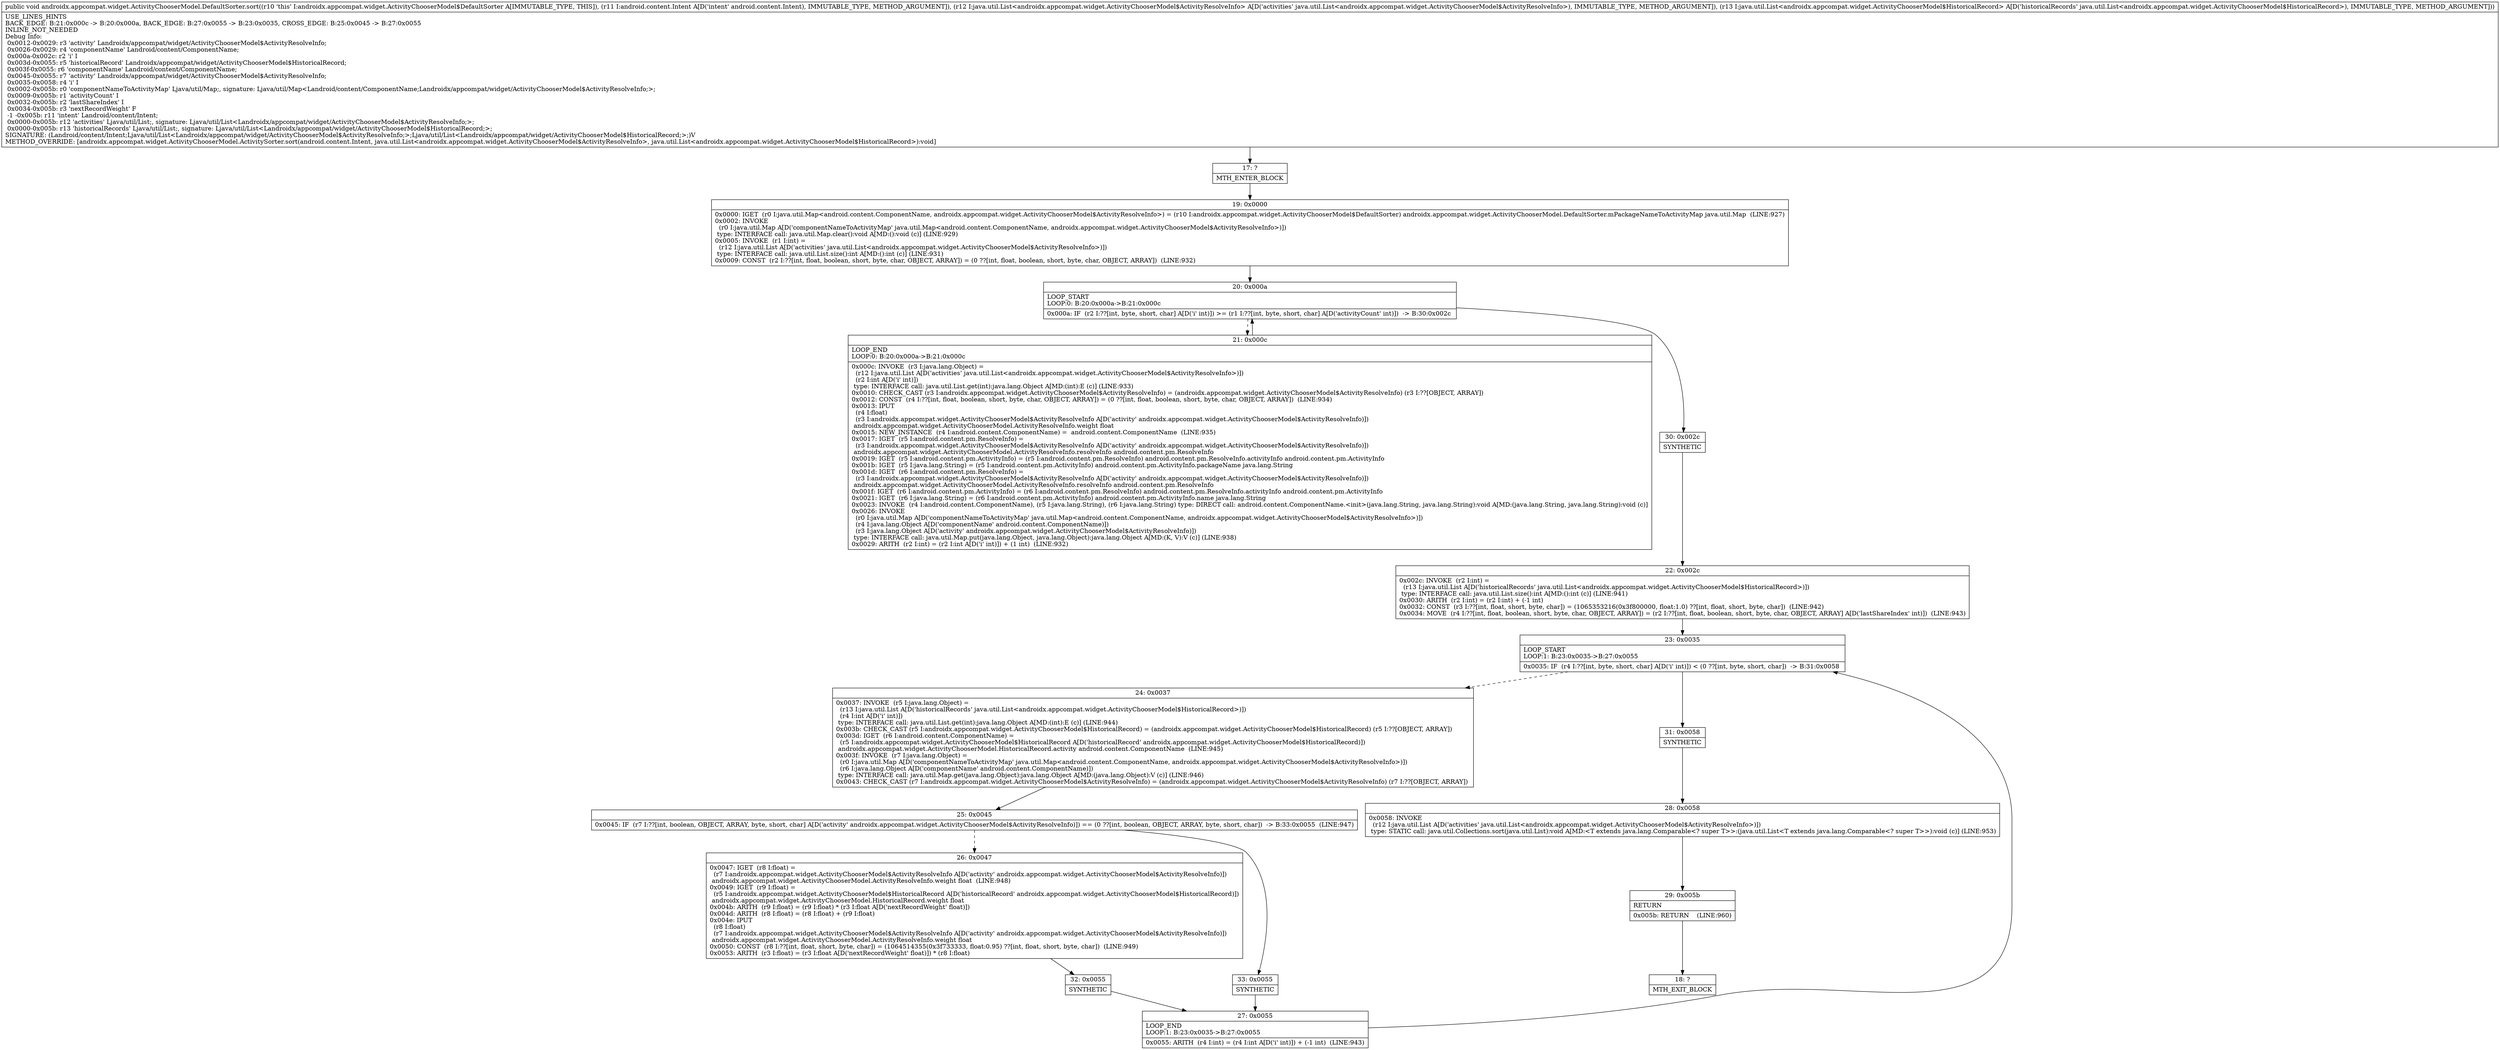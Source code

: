 digraph "CFG forandroidx.appcompat.widget.ActivityChooserModel.DefaultSorter.sort(Landroid\/content\/Intent;Ljava\/util\/List;Ljava\/util\/List;)V" {
Node_17 [shape=record,label="{17\:\ ?|MTH_ENTER_BLOCK\l}"];
Node_19 [shape=record,label="{19\:\ 0x0000|0x0000: IGET  (r0 I:java.util.Map\<android.content.ComponentName, androidx.appcompat.widget.ActivityChooserModel$ActivityResolveInfo\>) = (r10 I:androidx.appcompat.widget.ActivityChooserModel$DefaultSorter) androidx.appcompat.widget.ActivityChooserModel.DefaultSorter.mPackageNameToActivityMap java.util.Map  (LINE:927)\l0x0002: INVOKE  \l  (r0 I:java.util.Map A[D('componentNameToActivityMap' java.util.Map\<android.content.ComponentName, androidx.appcompat.widget.ActivityChooserModel$ActivityResolveInfo\>)])\l type: INTERFACE call: java.util.Map.clear():void A[MD:():void (c)] (LINE:929)\l0x0005: INVOKE  (r1 I:int) = \l  (r12 I:java.util.List A[D('activities' java.util.List\<androidx.appcompat.widget.ActivityChooserModel$ActivityResolveInfo\>)])\l type: INTERFACE call: java.util.List.size():int A[MD:():int (c)] (LINE:931)\l0x0009: CONST  (r2 I:??[int, float, boolean, short, byte, char, OBJECT, ARRAY]) = (0 ??[int, float, boolean, short, byte, char, OBJECT, ARRAY])  (LINE:932)\l}"];
Node_20 [shape=record,label="{20\:\ 0x000a|LOOP_START\lLOOP:0: B:20:0x000a\-\>B:21:0x000c\l|0x000a: IF  (r2 I:??[int, byte, short, char] A[D('i' int)]) \>= (r1 I:??[int, byte, short, char] A[D('activityCount' int)])  \-\> B:30:0x002c \l}"];
Node_21 [shape=record,label="{21\:\ 0x000c|LOOP_END\lLOOP:0: B:20:0x000a\-\>B:21:0x000c\l|0x000c: INVOKE  (r3 I:java.lang.Object) = \l  (r12 I:java.util.List A[D('activities' java.util.List\<androidx.appcompat.widget.ActivityChooserModel$ActivityResolveInfo\>)])\l  (r2 I:int A[D('i' int)])\l type: INTERFACE call: java.util.List.get(int):java.lang.Object A[MD:(int):E (c)] (LINE:933)\l0x0010: CHECK_CAST (r3 I:androidx.appcompat.widget.ActivityChooserModel$ActivityResolveInfo) = (androidx.appcompat.widget.ActivityChooserModel$ActivityResolveInfo) (r3 I:??[OBJECT, ARRAY]) \l0x0012: CONST  (r4 I:??[int, float, boolean, short, byte, char, OBJECT, ARRAY]) = (0 ??[int, float, boolean, short, byte, char, OBJECT, ARRAY])  (LINE:934)\l0x0013: IPUT  \l  (r4 I:float)\l  (r3 I:androidx.appcompat.widget.ActivityChooserModel$ActivityResolveInfo A[D('activity' androidx.appcompat.widget.ActivityChooserModel$ActivityResolveInfo)])\l androidx.appcompat.widget.ActivityChooserModel.ActivityResolveInfo.weight float \l0x0015: NEW_INSTANCE  (r4 I:android.content.ComponentName) =  android.content.ComponentName  (LINE:935)\l0x0017: IGET  (r5 I:android.content.pm.ResolveInfo) = \l  (r3 I:androidx.appcompat.widget.ActivityChooserModel$ActivityResolveInfo A[D('activity' androidx.appcompat.widget.ActivityChooserModel$ActivityResolveInfo)])\l androidx.appcompat.widget.ActivityChooserModel.ActivityResolveInfo.resolveInfo android.content.pm.ResolveInfo \l0x0019: IGET  (r5 I:android.content.pm.ActivityInfo) = (r5 I:android.content.pm.ResolveInfo) android.content.pm.ResolveInfo.activityInfo android.content.pm.ActivityInfo \l0x001b: IGET  (r5 I:java.lang.String) = (r5 I:android.content.pm.ActivityInfo) android.content.pm.ActivityInfo.packageName java.lang.String \l0x001d: IGET  (r6 I:android.content.pm.ResolveInfo) = \l  (r3 I:androidx.appcompat.widget.ActivityChooserModel$ActivityResolveInfo A[D('activity' androidx.appcompat.widget.ActivityChooserModel$ActivityResolveInfo)])\l androidx.appcompat.widget.ActivityChooserModel.ActivityResolveInfo.resolveInfo android.content.pm.ResolveInfo \l0x001f: IGET  (r6 I:android.content.pm.ActivityInfo) = (r6 I:android.content.pm.ResolveInfo) android.content.pm.ResolveInfo.activityInfo android.content.pm.ActivityInfo \l0x0021: IGET  (r6 I:java.lang.String) = (r6 I:android.content.pm.ActivityInfo) android.content.pm.ActivityInfo.name java.lang.String \l0x0023: INVOKE  (r4 I:android.content.ComponentName), (r5 I:java.lang.String), (r6 I:java.lang.String) type: DIRECT call: android.content.ComponentName.\<init\>(java.lang.String, java.lang.String):void A[MD:(java.lang.String, java.lang.String):void (c)]\l0x0026: INVOKE  \l  (r0 I:java.util.Map A[D('componentNameToActivityMap' java.util.Map\<android.content.ComponentName, androidx.appcompat.widget.ActivityChooserModel$ActivityResolveInfo\>)])\l  (r4 I:java.lang.Object A[D('componentName' android.content.ComponentName)])\l  (r3 I:java.lang.Object A[D('activity' androidx.appcompat.widget.ActivityChooserModel$ActivityResolveInfo)])\l type: INTERFACE call: java.util.Map.put(java.lang.Object, java.lang.Object):java.lang.Object A[MD:(K, V):V (c)] (LINE:938)\l0x0029: ARITH  (r2 I:int) = (r2 I:int A[D('i' int)]) + (1 int)  (LINE:932)\l}"];
Node_30 [shape=record,label="{30\:\ 0x002c|SYNTHETIC\l}"];
Node_22 [shape=record,label="{22\:\ 0x002c|0x002c: INVOKE  (r2 I:int) = \l  (r13 I:java.util.List A[D('historicalRecords' java.util.List\<androidx.appcompat.widget.ActivityChooserModel$HistoricalRecord\>)])\l type: INTERFACE call: java.util.List.size():int A[MD:():int (c)] (LINE:941)\l0x0030: ARITH  (r2 I:int) = (r2 I:int) + (\-1 int) \l0x0032: CONST  (r3 I:??[int, float, short, byte, char]) = (1065353216(0x3f800000, float:1.0) ??[int, float, short, byte, char])  (LINE:942)\l0x0034: MOVE  (r4 I:??[int, float, boolean, short, byte, char, OBJECT, ARRAY]) = (r2 I:??[int, float, boolean, short, byte, char, OBJECT, ARRAY] A[D('lastShareIndex' int)])  (LINE:943)\l}"];
Node_23 [shape=record,label="{23\:\ 0x0035|LOOP_START\lLOOP:1: B:23:0x0035\-\>B:27:0x0055\l|0x0035: IF  (r4 I:??[int, byte, short, char] A[D('i' int)]) \< (0 ??[int, byte, short, char])  \-\> B:31:0x0058 \l}"];
Node_24 [shape=record,label="{24\:\ 0x0037|0x0037: INVOKE  (r5 I:java.lang.Object) = \l  (r13 I:java.util.List A[D('historicalRecords' java.util.List\<androidx.appcompat.widget.ActivityChooserModel$HistoricalRecord\>)])\l  (r4 I:int A[D('i' int)])\l type: INTERFACE call: java.util.List.get(int):java.lang.Object A[MD:(int):E (c)] (LINE:944)\l0x003b: CHECK_CAST (r5 I:androidx.appcompat.widget.ActivityChooserModel$HistoricalRecord) = (androidx.appcompat.widget.ActivityChooserModel$HistoricalRecord) (r5 I:??[OBJECT, ARRAY]) \l0x003d: IGET  (r6 I:android.content.ComponentName) = \l  (r5 I:androidx.appcompat.widget.ActivityChooserModel$HistoricalRecord A[D('historicalRecord' androidx.appcompat.widget.ActivityChooserModel$HistoricalRecord)])\l androidx.appcompat.widget.ActivityChooserModel.HistoricalRecord.activity android.content.ComponentName  (LINE:945)\l0x003f: INVOKE  (r7 I:java.lang.Object) = \l  (r0 I:java.util.Map A[D('componentNameToActivityMap' java.util.Map\<android.content.ComponentName, androidx.appcompat.widget.ActivityChooserModel$ActivityResolveInfo\>)])\l  (r6 I:java.lang.Object A[D('componentName' android.content.ComponentName)])\l type: INTERFACE call: java.util.Map.get(java.lang.Object):java.lang.Object A[MD:(java.lang.Object):V (c)] (LINE:946)\l0x0043: CHECK_CAST (r7 I:androidx.appcompat.widget.ActivityChooserModel$ActivityResolveInfo) = (androidx.appcompat.widget.ActivityChooserModel$ActivityResolveInfo) (r7 I:??[OBJECT, ARRAY]) \l}"];
Node_25 [shape=record,label="{25\:\ 0x0045|0x0045: IF  (r7 I:??[int, boolean, OBJECT, ARRAY, byte, short, char] A[D('activity' androidx.appcompat.widget.ActivityChooserModel$ActivityResolveInfo)]) == (0 ??[int, boolean, OBJECT, ARRAY, byte, short, char])  \-\> B:33:0x0055  (LINE:947)\l}"];
Node_26 [shape=record,label="{26\:\ 0x0047|0x0047: IGET  (r8 I:float) = \l  (r7 I:androidx.appcompat.widget.ActivityChooserModel$ActivityResolveInfo A[D('activity' androidx.appcompat.widget.ActivityChooserModel$ActivityResolveInfo)])\l androidx.appcompat.widget.ActivityChooserModel.ActivityResolveInfo.weight float  (LINE:948)\l0x0049: IGET  (r9 I:float) = \l  (r5 I:androidx.appcompat.widget.ActivityChooserModel$HistoricalRecord A[D('historicalRecord' androidx.appcompat.widget.ActivityChooserModel$HistoricalRecord)])\l androidx.appcompat.widget.ActivityChooserModel.HistoricalRecord.weight float \l0x004b: ARITH  (r9 I:float) = (r9 I:float) * (r3 I:float A[D('nextRecordWeight' float)]) \l0x004d: ARITH  (r8 I:float) = (r8 I:float) + (r9 I:float) \l0x004e: IPUT  \l  (r8 I:float)\l  (r7 I:androidx.appcompat.widget.ActivityChooserModel$ActivityResolveInfo A[D('activity' androidx.appcompat.widget.ActivityChooserModel$ActivityResolveInfo)])\l androidx.appcompat.widget.ActivityChooserModel.ActivityResolveInfo.weight float \l0x0050: CONST  (r8 I:??[int, float, short, byte, char]) = (1064514355(0x3f733333, float:0.95) ??[int, float, short, byte, char])  (LINE:949)\l0x0053: ARITH  (r3 I:float) = (r3 I:float A[D('nextRecordWeight' float)]) * (r8 I:float) \l}"];
Node_32 [shape=record,label="{32\:\ 0x0055|SYNTHETIC\l}"];
Node_27 [shape=record,label="{27\:\ 0x0055|LOOP_END\lLOOP:1: B:23:0x0035\-\>B:27:0x0055\l|0x0055: ARITH  (r4 I:int) = (r4 I:int A[D('i' int)]) + (\-1 int)  (LINE:943)\l}"];
Node_33 [shape=record,label="{33\:\ 0x0055|SYNTHETIC\l}"];
Node_31 [shape=record,label="{31\:\ 0x0058|SYNTHETIC\l}"];
Node_28 [shape=record,label="{28\:\ 0x0058|0x0058: INVOKE  \l  (r12 I:java.util.List A[D('activities' java.util.List\<androidx.appcompat.widget.ActivityChooserModel$ActivityResolveInfo\>)])\l type: STATIC call: java.util.Collections.sort(java.util.List):void A[MD:\<T extends java.lang.Comparable\<? super T\>\>:(java.util.List\<T extends java.lang.Comparable\<? super T\>\>):void (c)] (LINE:953)\l}"];
Node_29 [shape=record,label="{29\:\ 0x005b|RETURN\l|0x005b: RETURN    (LINE:960)\l}"];
Node_18 [shape=record,label="{18\:\ ?|MTH_EXIT_BLOCK\l}"];
MethodNode[shape=record,label="{public void androidx.appcompat.widget.ActivityChooserModel.DefaultSorter.sort((r10 'this' I:androidx.appcompat.widget.ActivityChooserModel$DefaultSorter A[IMMUTABLE_TYPE, THIS]), (r11 I:android.content.Intent A[D('intent' android.content.Intent), IMMUTABLE_TYPE, METHOD_ARGUMENT]), (r12 I:java.util.List\<androidx.appcompat.widget.ActivityChooserModel$ActivityResolveInfo\> A[D('activities' java.util.List\<androidx.appcompat.widget.ActivityChooserModel$ActivityResolveInfo\>), IMMUTABLE_TYPE, METHOD_ARGUMENT]), (r13 I:java.util.List\<androidx.appcompat.widget.ActivityChooserModel$HistoricalRecord\> A[D('historicalRecords' java.util.List\<androidx.appcompat.widget.ActivityChooserModel$HistoricalRecord\>), IMMUTABLE_TYPE, METHOD_ARGUMENT]))  | USE_LINES_HINTS\lBACK_EDGE: B:21:0x000c \-\> B:20:0x000a, BACK_EDGE: B:27:0x0055 \-\> B:23:0x0035, CROSS_EDGE: B:25:0x0045 \-\> B:27:0x0055\lINLINE_NOT_NEEDED\lDebug Info:\l  0x0012\-0x0029: r3 'activity' Landroidx\/appcompat\/widget\/ActivityChooserModel$ActivityResolveInfo;\l  0x0026\-0x0029: r4 'componentName' Landroid\/content\/ComponentName;\l  0x000a\-0x002c: r2 'i' I\l  0x003d\-0x0055: r5 'historicalRecord' Landroidx\/appcompat\/widget\/ActivityChooserModel$HistoricalRecord;\l  0x003f\-0x0055: r6 'componentName' Landroid\/content\/ComponentName;\l  0x0045\-0x0055: r7 'activity' Landroidx\/appcompat\/widget\/ActivityChooserModel$ActivityResolveInfo;\l  0x0035\-0x0058: r4 'i' I\l  0x0002\-0x005b: r0 'componentNameToActivityMap' Ljava\/util\/Map;, signature: Ljava\/util\/Map\<Landroid\/content\/ComponentName;Landroidx\/appcompat\/widget\/ActivityChooserModel$ActivityResolveInfo;\>;\l  0x0009\-0x005b: r1 'activityCount' I\l  0x0032\-0x005b: r2 'lastShareIndex' I\l  0x0034\-0x005b: r3 'nextRecordWeight' F\l  \-1 \-0x005b: r11 'intent' Landroid\/content\/Intent;\l  0x0000\-0x005b: r12 'activities' Ljava\/util\/List;, signature: Ljava\/util\/List\<Landroidx\/appcompat\/widget\/ActivityChooserModel$ActivityResolveInfo;\>;\l  0x0000\-0x005b: r13 'historicalRecords' Ljava\/util\/List;, signature: Ljava\/util\/List\<Landroidx\/appcompat\/widget\/ActivityChooserModel$HistoricalRecord;\>;\lSIGNATURE: (Landroid\/content\/Intent;Ljava\/util\/List\<Landroidx\/appcompat\/widget\/ActivityChooserModel$ActivityResolveInfo;\>;Ljava\/util\/List\<Landroidx\/appcompat\/widget\/ActivityChooserModel$HistoricalRecord;\>;)V\lMETHOD_OVERRIDE: [androidx.appcompat.widget.ActivityChooserModel.ActivitySorter.sort(android.content.Intent, java.util.List\<androidx.appcompat.widget.ActivityChooserModel$ActivityResolveInfo\>, java.util.List\<androidx.appcompat.widget.ActivityChooserModel$HistoricalRecord\>):void]\l}"];
MethodNode -> Node_17;Node_17 -> Node_19;
Node_19 -> Node_20;
Node_20 -> Node_21[style=dashed];
Node_20 -> Node_30;
Node_21 -> Node_20;
Node_30 -> Node_22;
Node_22 -> Node_23;
Node_23 -> Node_24[style=dashed];
Node_23 -> Node_31;
Node_24 -> Node_25;
Node_25 -> Node_26[style=dashed];
Node_25 -> Node_33;
Node_26 -> Node_32;
Node_32 -> Node_27;
Node_27 -> Node_23;
Node_33 -> Node_27;
Node_31 -> Node_28;
Node_28 -> Node_29;
Node_29 -> Node_18;
}

